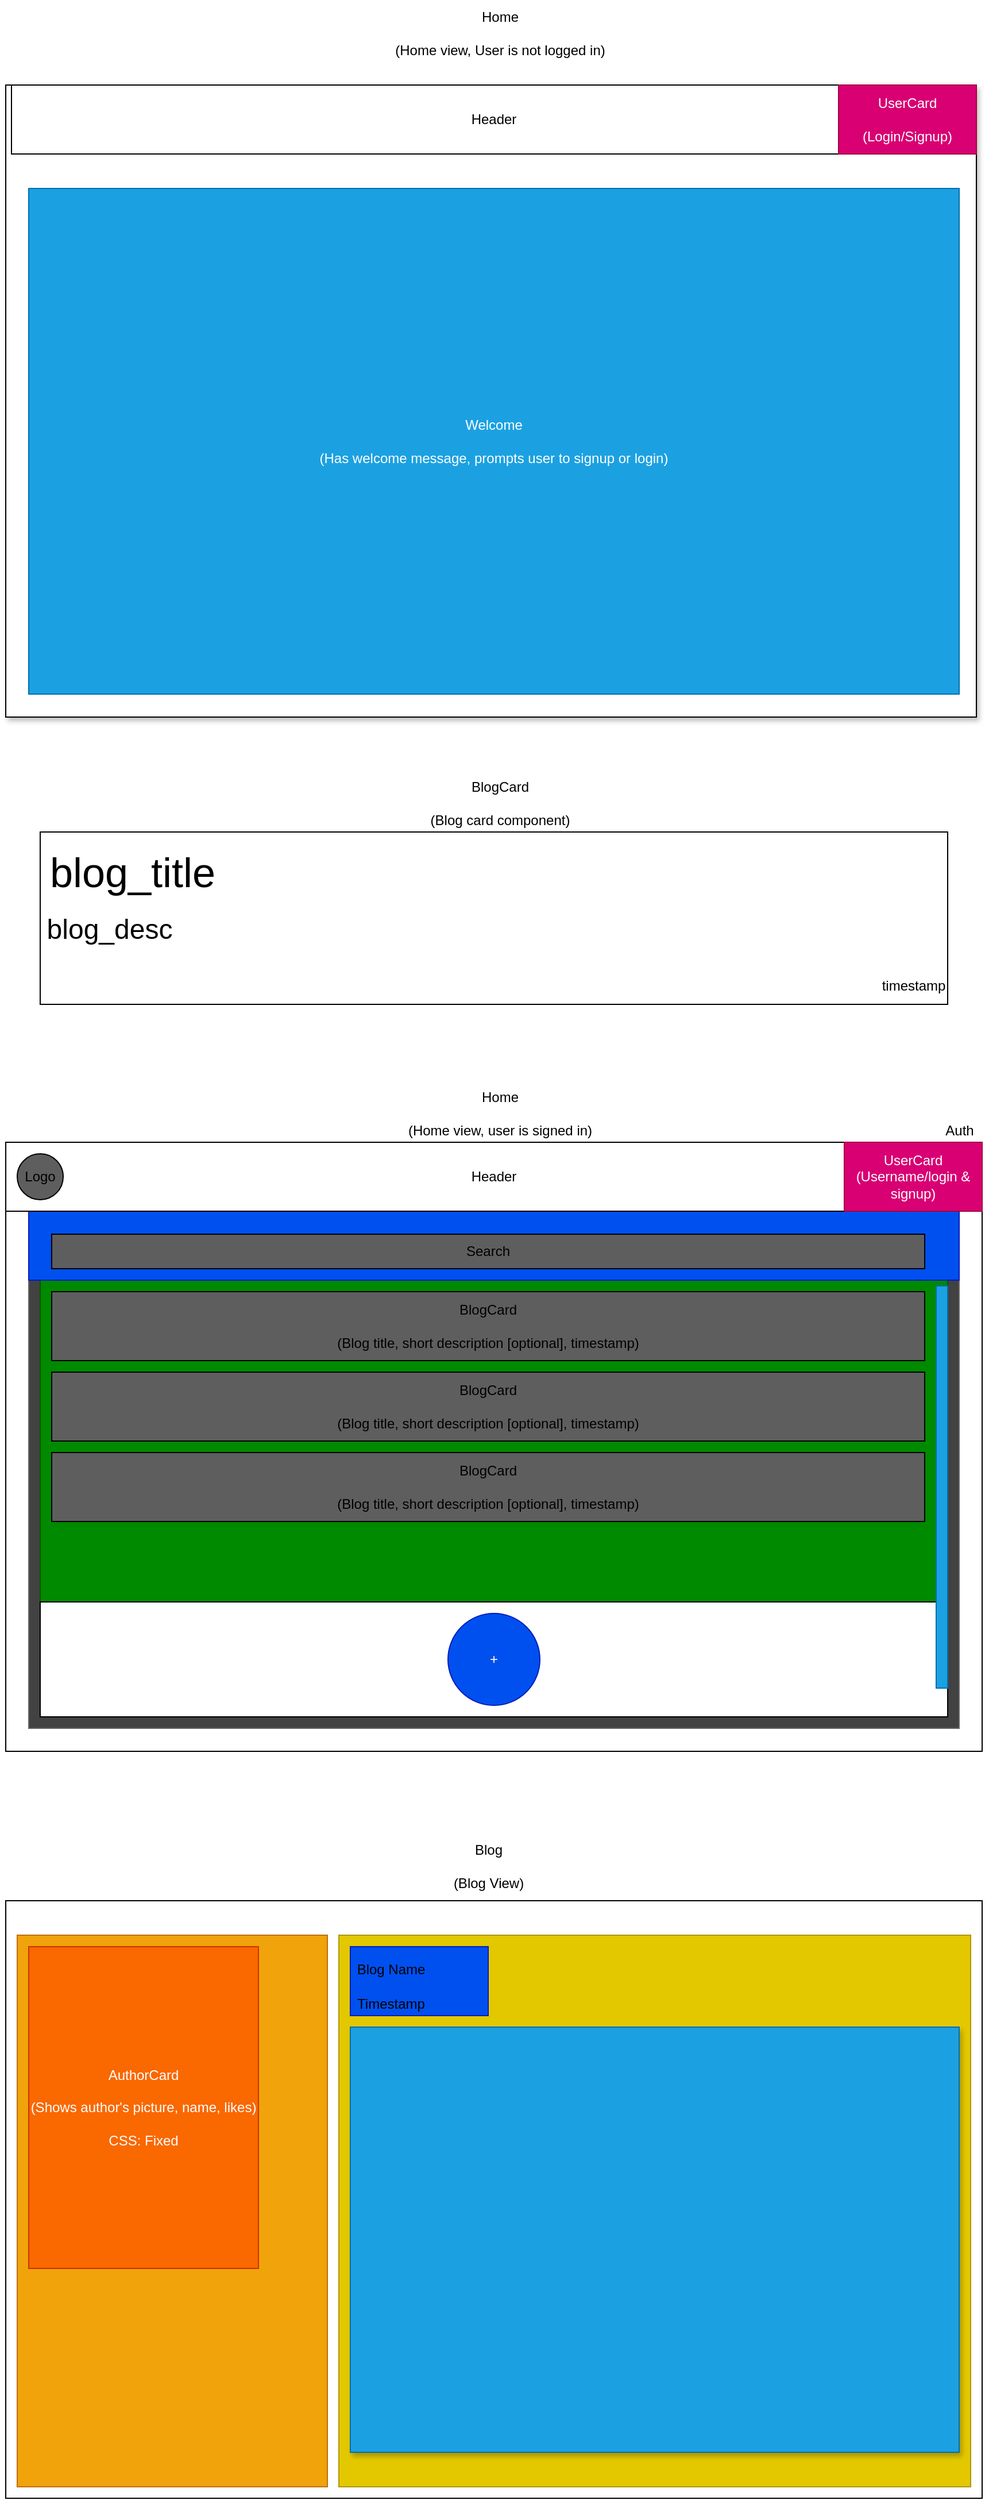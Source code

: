 <mxfile version="13.10.0" type="embed" pages="2">
    <diagram id="b0pU2yePJldWLjeDOFWu" name="draft">
        <mxGraphModel dx="1179" dy="1666" grid="1" gridSize="10" guides="1" tooltips="1" connect="1" arrows="1" fold="1" page="1" pageScale="1" pageWidth="850" pageHeight="1100" math="0" shadow="0">
            <root>
                <mxCell id="0"/>
                <mxCell id="1" parent="0"/>
                <mxCell id="RbajNYEE-gRLYwRQwBK6-2" value="" style="whiteSpace=wrap;html=1;" vertex="1" parent="1">
                    <mxGeometry y="580" width="850" height="520" as="geometry"/>
                </mxCell>
                <mxCell id="RbajNYEE-gRLYwRQwBK6-11" value="" style="whiteSpace=wrap;html=1;fillColor=#e3c800;strokeColor=#B09500;fontColor=#ffffff;" vertex="1" parent="1">
                    <mxGeometry x="290" y="610" width="550" height="480" as="geometry"/>
                </mxCell>
                <mxCell id="2" value="" style="rounded=0;whiteSpace=wrap;html=1;" parent="1" vertex="1">
                    <mxGeometry y="-80" width="850" height="530" as="geometry"/>
                </mxCell>
                <mxCell id="tUlJPLNwPt4h-TzIGSOQ-12" value="Auth" style="text;html=1;resizable=0;autosize=1;align=center;verticalAlign=middle;points=[];fillColor=none;strokeColor=none;rounded=0;" parent="1" vertex="1">
                    <mxGeometry x="810" y="-100" width="40" height="20" as="geometry"/>
                </mxCell>
                <mxCell id="LH3LR33_upKFGF5ycK3t-5" value="" style="whiteSpace=wrap;html=1;strokeColor=#666666;fillColor=#424242;" parent="1" vertex="1">
                    <mxGeometry x="20" y="-10" width="810" height="440" as="geometry"/>
                </mxCell>
                <mxCell id="LH3LR33_upKFGF5ycK3t-15" value="" style="whiteSpace=wrap;html=1;fillColor=#008a00;strokeColor=#005700;fontColor=#ffffff;" parent="1" vertex="1">
                    <mxGeometry x="30" y="40" width="790" height="380" as="geometry"/>
                </mxCell>
                <mxCell id="LH3LR33_upKFGF5ycK3t-8" value="BlogCard&lt;br&gt;&lt;br&gt;(Blog title, short description [optional], timestamp)" style="whiteSpace=wrap;html=1;gradientColor=none;fillColor=#5E5E5E;" parent="1" vertex="1">
                    <mxGeometry x="40" y="50" width="760" height="60" as="geometry"/>
                </mxCell>
                <mxCell id="LH3LR33_upKFGF5ycK3t-9" value="BlogCard&lt;br&gt;&lt;br&gt;(Blog title, short description [optional], timestamp)" style="whiteSpace=wrap;html=1;gradientColor=none;fillColor=#5E5E5E;" parent="1" vertex="1">
                    <mxGeometry x="40" y="120" width="760" height="60" as="geometry"/>
                </mxCell>
                <mxCell id="LH3LR33_upKFGF5ycK3t-10" value="BlogCard&lt;br&gt;&lt;br&gt;(Blog title, short description [optional], timestamp)" style="whiteSpace=wrap;html=1;gradientColor=none;fillColor=#5E5E5E;" parent="1" vertex="1">
                    <mxGeometry x="40" y="190" width="760" height="60" as="geometry"/>
                </mxCell>
                <mxCell id="tUlJPLNwPt4h-TzIGSOQ-20" value="" style="rounded=0;whiteSpace=wrap;html=1;fillColor=#0050ef;strokeColor=#001DBC;fontColor=#ffffff;" parent="1" vertex="1">
                    <mxGeometry x="20" y="-20" width="810" height="60" as="geometry"/>
                </mxCell>
                <mxCell id="LH3LR33_upKFGF5ycK3t-14" value="Search" style="whiteSpace=wrap;html=1;fillColor=#5E5E5E;gradientColor=none;" parent="1" vertex="1">
                    <mxGeometry x="40" width="760" height="30" as="geometry"/>
                </mxCell>
                <mxCell id="tUlJPLNwPt4h-TzIGSOQ-21" value="Header" style="rounded=0;whiteSpace=wrap;html=1;" parent="1" vertex="1">
                    <mxGeometry y="-80" width="850" height="60" as="geometry"/>
                </mxCell>
                <mxCell id="LH3LR33_upKFGF5ycK3t-13" value="Logo" style="ellipse;whiteSpace=wrap;html=1;fillColor=#5E5E5E;gradientColor=none;" parent="1" vertex="1">
                    <mxGeometry x="10" y="-70" width="40" height="40" as="geometry"/>
                </mxCell>
                <mxCell id="LH3LR33_upKFGF5ycK3t-3" value="UserCard&lt;br&gt;(Username/login &amp;amp; signup)" style="whiteSpace=wrap;html=1;fillColor=#d80073;strokeColor=#A50040;fontColor=#ffffff;" parent="1" vertex="1">
                    <mxGeometry x="730" y="-80" width="120" height="60" as="geometry"/>
                </mxCell>
                <mxCell id="tUlJPLNwPt4h-TzIGSOQ-24" value="" style="whiteSpace=wrap;html=1;" parent="1" vertex="1">
                    <mxGeometry x="30" y="-350" width="790" height="150" as="geometry"/>
                </mxCell>
                <mxCell id="LH3LR33_upKFGF5ycK3t-16" value="&lt;font style=&quot;font-size: 36px&quot;&gt;blog_title&lt;br&gt;&lt;/font&gt;" style="text;html=1;resizable=0;autosize=1;align=center;verticalAlign=middle;points=[];fillColor=none;strokeColor=none;rounded=0;" parent="1" vertex="1">
                    <mxGeometry x="30" y="-330" width="160" height="30" as="geometry"/>
                </mxCell>
                <mxCell id="LH3LR33_upKFGF5ycK3t-17" value="blog_desc" style="text;html=1;resizable=0;autosize=1;align=center;verticalAlign=middle;points=[];fillColor=none;strokeColor=none;rounded=0;fontSize=24;" parent="1" vertex="1">
                    <mxGeometry x="30" y="-280" width="120" height="30" as="geometry"/>
                </mxCell>
                <mxCell id="JBGekaP1Z4V8P4n9MSZa-3" value="&lt;font style=&quot;font-size: 12px&quot;&gt;timestamp&lt;/font&gt;" style="text;html=1;resizable=0;autosize=1;align=center;verticalAlign=middle;points=[];fillColor=none;strokeColor=none;rounded=0;fontSize=24;" parent="1" vertex="1">
                    <mxGeometry x="755" y="-240" width="70" height="40" as="geometry"/>
                </mxCell>
                <mxCell id="RbajNYEE-gRLYwRQwBK6-3" value="Blog&lt;br&gt;&lt;br&gt;(Blog View)" style="text;html=1;resizable=0;autosize=1;align=center;verticalAlign=middle;points=[];fillColor=none;strokeColor=none;rounded=0;" vertex="1" parent="1">
                    <mxGeometry x="380" y="525" width="80" height="50" as="geometry"/>
                </mxCell>
                <mxCell id="RbajNYEE-gRLYwRQwBK6-4" value="BlogCard&lt;br&gt;&lt;br&gt;(Blog card component)" style="text;html=1;resizable=0;autosize=1;align=center;verticalAlign=middle;points=[];fillColor=none;strokeColor=none;rounded=0;" vertex="1" parent="1">
                    <mxGeometry x="360" y="-400" width="140" height="50" as="geometry"/>
                </mxCell>
                <mxCell id="RbajNYEE-gRLYwRQwBK6-5" value="Home&lt;br&gt;&lt;br&gt;(Home view, user is signed in)" style="text;html=1;resizable=0;autosize=1;align=center;verticalAlign=middle;points=[];fillColor=none;strokeColor=none;rounded=0;" vertex="1" parent="1">
                    <mxGeometry x="340" y="-130" width="180" height="50" as="geometry"/>
                </mxCell>
                <mxCell id="RbajNYEE-gRLYwRQwBK6-9" value="" style="whiteSpace=wrap;html=1;fillColor=#0050ef;strokeColor=#001DBC;fontColor=#ffffff;" vertex="1" parent="1">
                    <mxGeometry x="300" y="620" width="120" height="60" as="geometry"/>
                </mxCell>
                <mxCell id="RbajNYEE-gRLYwRQwBK6-8" value="Blog Name" style="text;html=1;resizable=0;autosize=1;align=center;verticalAlign=middle;points=[];fillColor=none;strokeColor=none;rounded=0;" vertex="1" parent="1">
                    <mxGeometry x="300" y="630" width="70" height="20" as="geometry"/>
                </mxCell>
                <mxCell id="RbajNYEE-gRLYwRQwBK6-10" value="Timestamp" style="text;html=1;resizable=0;autosize=1;align=center;verticalAlign=middle;points=[];fillColor=none;strokeColor=none;rounded=0;" vertex="1" parent="1">
                    <mxGeometry x="300" y="660" width="70" height="20" as="geometry"/>
                </mxCell>
                <mxCell id="RbajNYEE-gRLYwRQwBK6-12" value="" style="whiteSpace=wrap;html=1;fillColor=#f0a30a;strokeColor=#BD7000;fontColor=#ffffff;" vertex="1" parent="1">
                    <mxGeometry x="10" y="610" width="270" height="480" as="geometry"/>
                </mxCell>
                <mxCell id="RbajNYEE-gRLYwRQwBK6-13" value="AuthorCard&lt;br&gt;&lt;br&gt;(Shows author's picture, name, likes)&lt;br&gt;&lt;br&gt;CSS: Fixed" style="whiteSpace=wrap;html=1;fillColor=#fa6800;strokeColor=#C73500;fontColor=#ffffff;" vertex="1" parent="1">
                    <mxGeometry x="20" y="620" width="200" height="280" as="geometry"/>
                </mxCell>
                <mxCell id="RbajNYEE-gRLYwRQwBK6-14" value="" style="whiteSpace=wrap;html=1;fillColor=#1ba1e2;strokeColor=#006EAF;fontColor=#ffffff;shadow=1;" vertex="1" parent="1">
                    <mxGeometry x="300" y="690" width="530" height="370" as="geometry"/>
                </mxCell>
                <mxCell id="RbajNYEE-gRLYwRQwBK6-17" value="" style="whiteSpace=wrap;html=1;shadow=1;" vertex="1" parent="1">
                    <mxGeometry y="-1000" width="845" height="550" as="geometry"/>
                </mxCell>
                <mxCell id="RbajNYEE-gRLYwRQwBK6-18" value="Home&lt;br&gt;&lt;br&gt;(Home view, User is not logged in)" style="text;html=1;resizable=0;autosize=1;align=center;verticalAlign=middle;points=[];fillColor=none;strokeColor=none;rounded=0;shadow=1;" vertex="1" parent="1">
                    <mxGeometry x="330" y="-1070" width="200" height="50" as="geometry"/>
                </mxCell>
                <mxCell id="RbajNYEE-gRLYwRQwBK6-19" value="Header" style="whiteSpace=wrap;html=1;shadow=0;" vertex="1" parent="1">
                    <mxGeometry x="5" y="-1000" width="840" height="60" as="geometry"/>
                </mxCell>
                <mxCell id="RbajNYEE-gRLYwRQwBK6-21" value="UserCard&lt;br&gt;&lt;br&gt;(Login/Signup)" style="whiteSpace=wrap;html=1;shadow=0;fillColor=#d80073;strokeColor=#A50040;fontColor=#ffffff;" vertex="1" parent="1">
                    <mxGeometry x="725" y="-1000" width="120" height="60" as="geometry"/>
                </mxCell>
                <mxCell id="RbajNYEE-gRLYwRQwBK6-22" value="Welcome&lt;br&gt;&lt;br&gt;(Has welcome message, prompts user to signup or login)" style="whiteSpace=wrap;html=1;shadow=0;fillColor=#1ba1e2;strokeColor=#006EAF;fontColor=#ffffff;" vertex="1" parent="1">
                    <mxGeometry x="20" y="-910" width="810" height="440" as="geometry"/>
                </mxCell>
                <mxCell id="RbajNYEE-gRLYwRQwBK6-23" value="" style="whiteSpace=wrap;html=1;shadow=0;" vertex="1" parent="1">
                    <mxGeometry x="30" y="320" width="790" height="100" as="geometry"/>
                </mxCell>
                <mxCell id="LH3LR33_upKFGF5ycK3t-7" value="+" style="ellipse;whiteSpace=wrap;html=1;fillColor=#0050ef;strokeColor=#001DBC;fontColor=#ffffff;" parent="1" vertex="1">
                    <mxGeometry x="385" y="330" width="80" height="80" as="geometry"/>
                </mxCell>
                <mxCell id="LH3LR33_upKFGF5ycK3t-11" value="" style="whiteSpace=wrap;html=1;fillColor=#1ba1e2;strokeColor=#006EAF;fontColor=#ffffff;" parent="1" vertex="1">
                    <mxGeometry x="810" y="45" width="10" height="350" as="geometry"/>
                </mxCell>
            </root>
        </mxGraphModel>
    </diagram>
    <diagram id="9nKqq0IiKOANSFXz_4VC" name="logo">
        <mxGraphModel dx="1179" dy="566" grid="1" gridSize="10" guides="1" tooltips="1" connect="1" arrows="1" fold="1" page="1" pageScale="1" pageWidth="850" pageHeight="1100" math="0" shadow="0">
            <root>
                <mxCell id="gikQ0uldCKFE556pZzSd-0"/>
                <mxCell id="gikQ0uldCKFE556pZzSd-1" parent="gikQ0uldCKFE556pZzSd-0"/>
            </root>
        </mxGraphModel>
    </diagram>
</mxfile>